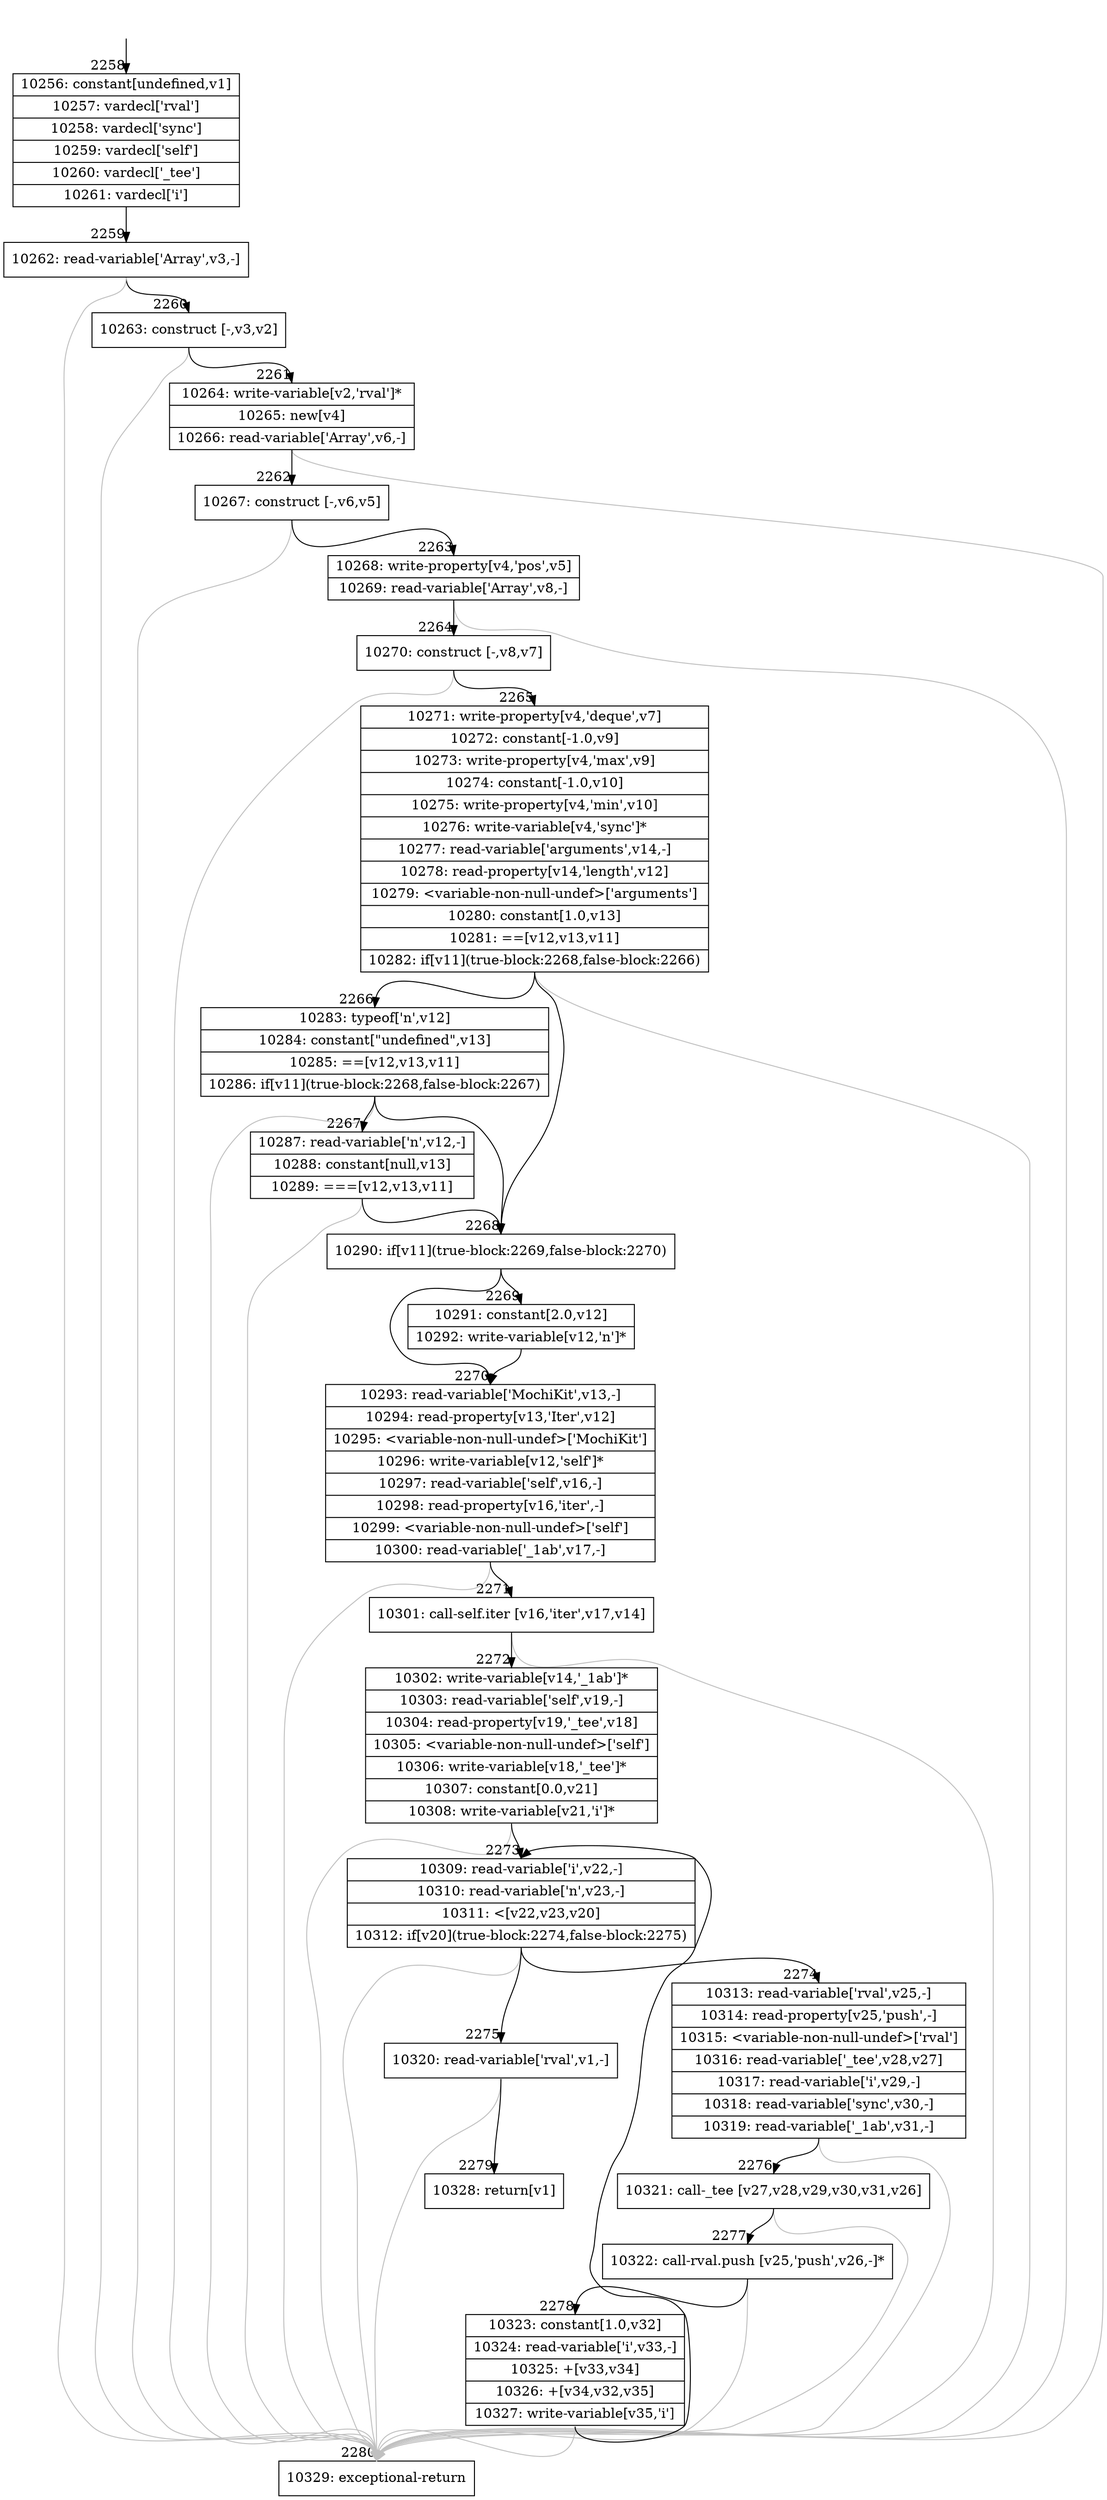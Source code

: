 digraph {
rankdir="TD"
BB_entry174[shape=none,label=""];
BB_entry174 -> BB2258 [tailport=s, headport=n, headlabel="    2258"]
BB2258 [shape=record label="{10256: constant[undefined,v1]|10257: vardecl['rval']|10258: vardecl['sync']|10259: vardecl['self']|10260: vardecl['_tee']|10261: vardecl['i']}" ] 
BB2258 -> BB2259 [tailport=s, headport=n, headlabel="      2259"]
BB2259 [shape=record label="{10262: read-variable['Array',v3,-]}" ] 
BB2259 -> BB2260 [tailport=s, headport=n, headlabel="      2260"]
BB2259 -> BB2280 [tailport=s, headport=n, color=gray, headlabel="      2280"]
BB2260 [shape=record label="{10263: construct [-,v3,v2]}" ] 
BB2260 -> BB2261 [tailport=s, headport=n, headlabel="      2261"]
BB2260 -> BB2280 [tailport=s, headport=n, color=gray]
BB2261 [shape=record label="{10264: write-variable[v2,'rval']*|10265: new[v4]|10266: read-variable['Array',v6,-]}" ] 
BB2261 -> BB2262 [tailport=s, headport=n, headlabel="      2262"]
BB2261 -> BB2280 [tailport=s, headport=n, color=gray]
BB2262 [shape=record label="{10267: construct [-,v6,v5]}" ] 
BB2262 -> BB2263 [tailport=s, headport=n, headlabel="      2263"]
BB2262 -> BB2280 [tailport=s, headport=n, color=gray]
BB2263 [shape=record label="{10268: write-property[v4,'pos',v5]|10269: read-variable['Array',v8,-]}" ] 
BB2263 -> BB2264 [tailport=s, headport=n, headlabel="      2264"]
BB2263 -> BB2280 [tailport=s, headport=n, color=gray]
BB2264 [shape=record label="{10270: construct [-,v8,v7]}" ] 
BB2264 -> BB2265 [tailport=s, headport=n, headlabel="      2265"]
BB2264 -> BB2280 [tailport=s, headport=n, color=gray]
BB2265 [shape=record label="{10271: write-property[v4,'deque',v7]|10272: constant[-1.0,v9]|10273: write-property[v4,'max',v9]|10274: constant[-1.0,v10]|10275: write-property[v4,'min',v10]|10276: write-variable[v4,'sync']*|10277: read-variable['arguments',v14,-]|10278: read-property[v14,'length',v12]|10279: \<variable-non-null-undef\>['arguments']|10280: constant[1.0,v13]|10281: ==[v12,v13,v11]|10282: if[v11](true-block:2268,false-block:2266)}" ] 
BB2265 -> BB2268 [tailport=s, headport=n, headlabel="      2268"]
BB2265 -> BB2266 [tailport=s, headport=n, headlabel="      2266"]
BB2265 -> BB2280 [tailport=s, headport=n, color=gray]
BB2266 [shape=record label="{10283: typeof['n',v12]|10284: constant[\"undefined\",v13]|10285: ==[v12,v13,v11]|10286: if[v11](true-block:2268,false-block:2267)}" ] 
BB2266 -> BB2268 [tailport=s, headport=n]
BB2266 -> BB2267 [tailport=s, headport=n, headlabel="      2267"]
BB2266 -> BB2280 [tailport=s, headport=n, color=gray]
BB2267 [shape=record label="{10287: read-variable['n',v12,-]|10288: constant[null,v13]|10289: ===[v12,v13,v11]}" ] 
BB2267 -> BB2268 [tailport=s, headport=n]
BB2267 -> BB2280 [tailport=s, headport=n, color=gray]
BB2268 [shape=record label="{10290: if[v11](true-block:2269,false-block:2270)}" ] 
BB2268 -> BB2269 [tailport=s, headport=n, headlabel="      2269"]
BB2268 -> BB2270 [tailport=s, headport=n, headlabel="      2270"]
BB2269 [shape=record label="{10291: constant[2.0,v12]|10292: write-variable[v12,'n']*}" ] 
BB2269 -> BB2270 [tailport=s, headport=n]
BB2270 [shape=record label="{10293: read-variable['MochiKit',v13,-]|10294: read-property[v13,'Iter',v12]|10295: \<variable-non-null-undef\>['MochiKit']|10296: write-variable[v12,'self']*|10297: read-variable['self',v16,-]|10298: read-property[v16,'iter',-]|10299: \<variable-non-null-undef\>['self']|10300: read-variable['_1ab',v17,-]}" ] 
BB2270 -> BB2271 [tailport=s, headport=n, headlabel="      2271"]
BB2270 -> BB2280 [tailport=s, headport=n, color=gray]
BB2271 [shape=record label="{10301: call-self.iter [v16,'iter',v17,v14]}" ] 
BB2271 -> BB2272 [tailport=s, headport=n, headlabel="      2272"]
BB2271 -> BB2280 [tailport=s, headport=n, color=gray]
BB2272 [shape=record label="{10302: write-variable[v14,'_1ab']*|10303: read-variable['self',v19,-]|10304: read-property[v19,'_tee',v18]|10305: \<variable-non-null-undef\>['self']|10306: write-variable[v18,'_tee']*|10307: constant[0.0,v21]|10308: write-variable[v21,'i']*}" ] 
BB2272 -> BB2273 [tailport=s, headport=n, headlabel="      2273"]
BB2272 -> BB2280 [tailport=s, headport=n, color=gray]
BB2273 [shape=record label="{10309: read-variable['i',v22,-]|10310: read-variable['n',v23,-]|10311: \<[v22,v23,v20]|10312: if[v20](true-block:2274,false-block:2275)}" ] 
BB2273 -> BB2274 [tailport=s, headport=n, headlabel="      2274"]
BB2273 -> BB2275 [tailport=s, headport=n, headlabel="      2275"]
BB2273 -> BB2280 [tailport=s, headport=n, color=gray]
BB2274 [shape=record label="{10313: read-variable['rval',v25,-]|10314: read-property[v25,'push',-]|10315: \<variable-non-null-undef\>['rval']|10316: read-variable['_tee',v28,v27]|10317: read-variable['i',v29,-]|10318: read-variable['sync',v30,-]|10319: read-variable['_1ab',v31,-]}" ] 
BB2274 -> BB2276 [tailport=s, headport=n, headlabel="      2276"]
BB2274 -> BB2280 [tailport=s, headport=n, color=gray]
BB2275 [shape=record label="{10320: read-variable['rval',v1,-]}" ] 
BB2275 -> BB2279 [tailport=s, headport=n, headlabel="      2279"]
BB2275 -> BB2280 [tailport=s, headport=n, color=gray]
BB2276 [shape=record label="{10321: call-_tee [v27,v28,v29,v30,v31,v26]}" ] 
BB2276 -> BB2277 [tailport=s, headport=n, headlabel="      2277"]
BB2276 -> BB2280 [tailport=s, headport=n, color=gray]
BB2277 [shape=record label="{10322: call-rval.push [v25,'push',v26,-]*}" ] 
BB2277 -> BB2278 [tailport=s, headport=n, headlabel="      2278"]
BB2277 -> BB2280 [tailport=s, headport=n, color=gray]
BB2278 [shape=record label="{10323: constant[1.0,v32]|10324: read-variable['i',v33,-]|10325: +[v33,v34]|10326: +[v34,v32,v35]|10327: write-variable[v35,'i']}" ] 
BB2278 -> BB2273 [tailport=s, headport=n]
BB2278 -> BB2280 [tailport=s, headport=n, color=gray]
BB2279 [shape=record label="{10328: return[v1]}" ] 
BB2280 [shape=record label="{10329: exceptional-return}" ] 
//#$~ 1383
}

